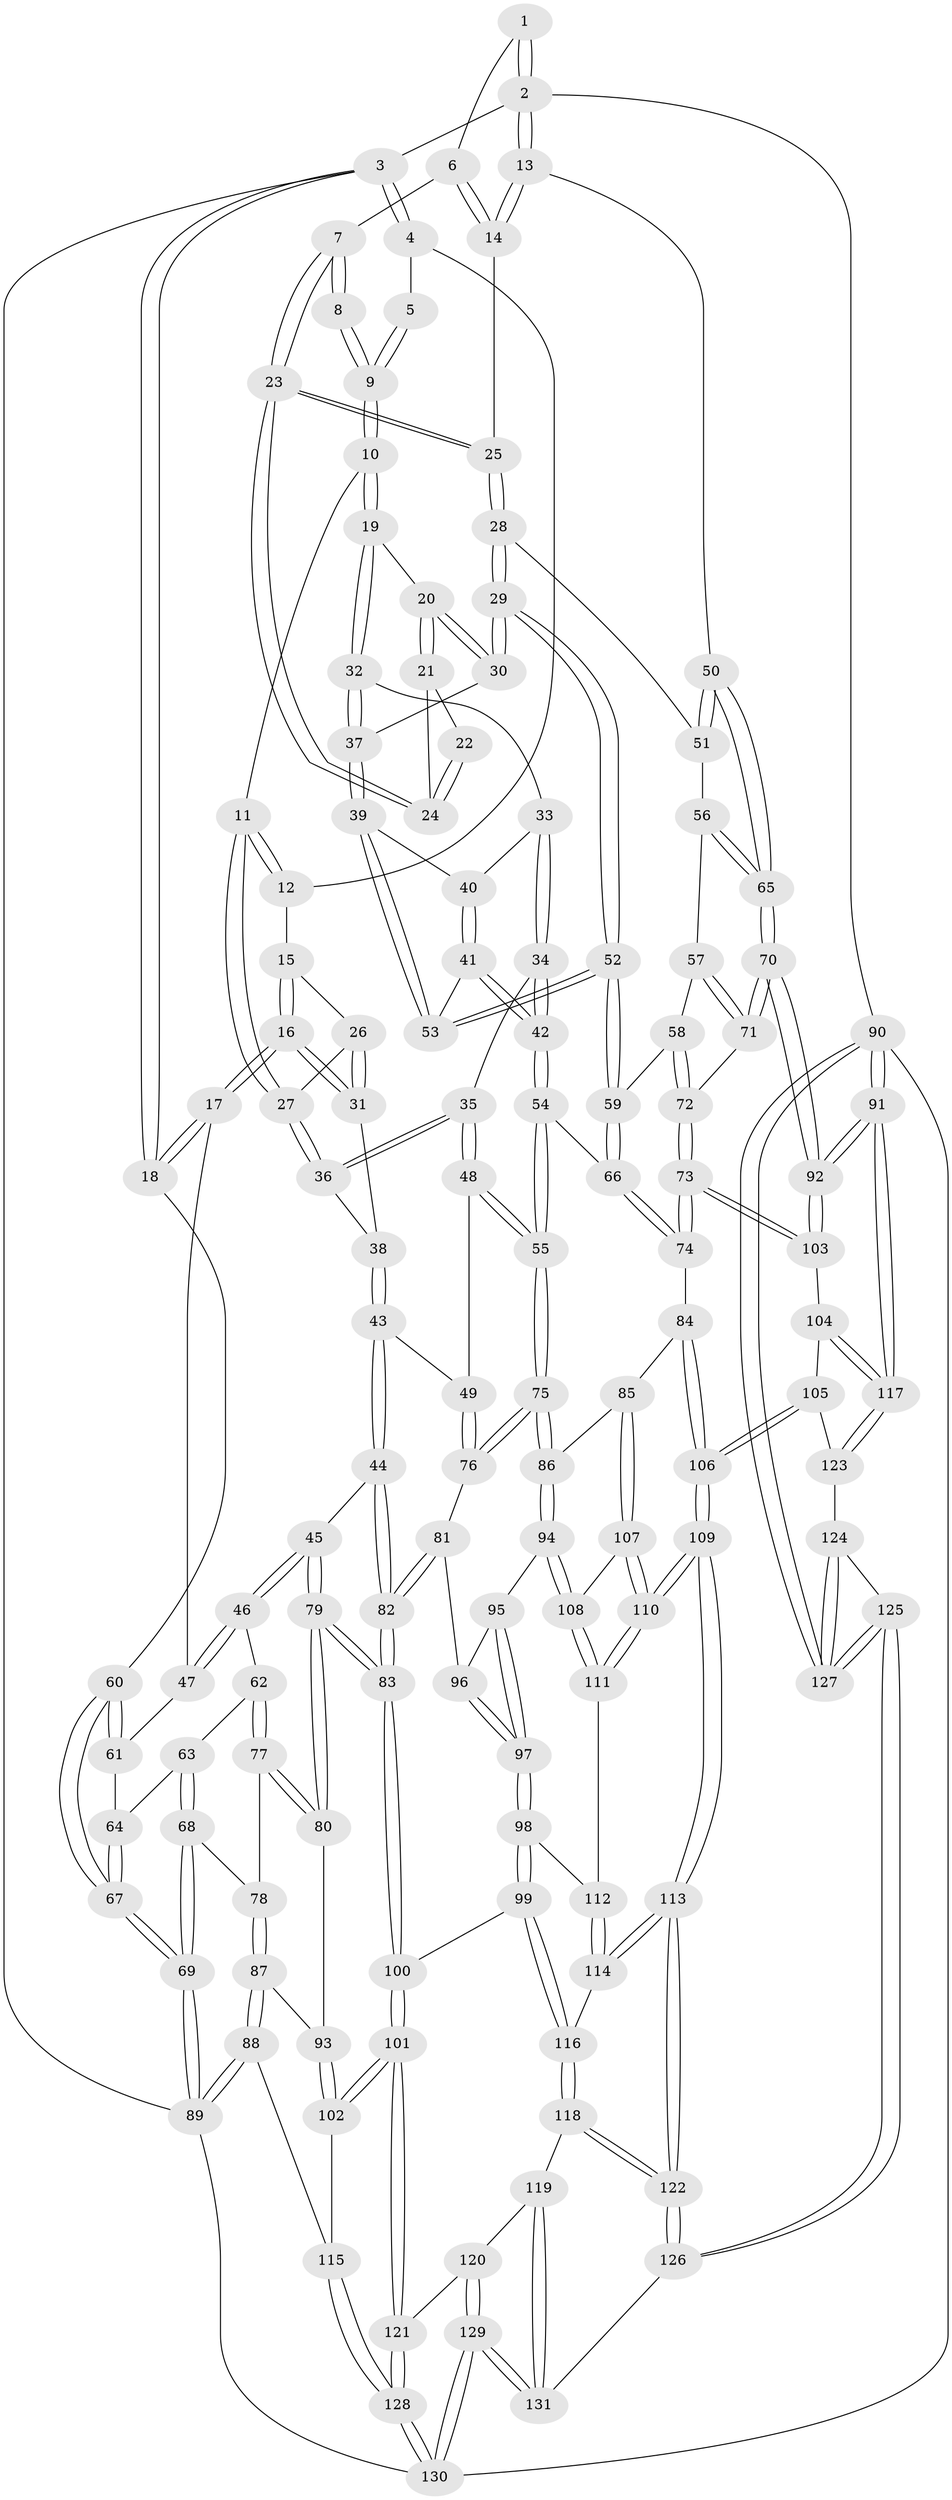 // Generated by graph-tools (version 1.1) at 2025/03/03/09/25 03:03:19]
// undirected, 131 vertices, 324 edges
graph export_dot {
graph [start="1"]
  node [color=gray90,style=filled];
  1 [pos="+0.9596519108090705+0"];
  2 [pos="+1+0"];
  3 [pos="+0+0"];
  4 [pos="+0.16277600800240682+0"];
  5 [pos="+0.6168261506561279+0"];
  6 [pos="+0.8874821761241393+0"];
  7 [pos="+0.8039826954808101+0.08087832919725084"];
  8 [pos="+0.7746134935641799+0.0821663967570578"];
  9 [pos="+0.6009059759258399+0"];
  10 [pos="+0.581514676512946+0.03924931024420066"];
  11 [pos="+0.45212800351952326+0.07955594953057193"];
  12 [pos="+0.2192825760749963+0"];
  13 [pos="+1+0.18190566653615486"];
  14 [pos="+0.9195884950485853+0.09847966497591339"];
  15 [pos="+0.2406048790792579+0"];
  16 [pos="+0.18312639265307346+0.1901597106165793"];
  17 [pos="+0.1660728084136552+0.20430420016625378"];
  18 [pos="+0+0"];
  19 [pos="+0.5868532483211425+0.0663410146048962"];
  20 [pos="+0.7176632494974176+0.16091901395192668"];
  21 [pos="+0.7370883019226449+0.1520283165413708"];
  22 [pos="+0.7642052270512765+0.10312246449891517"];
  23 [pos="+0.8412694631803179+0.1790530764821919"];
  24 [pos="+0.7925740392490332+0.16515054027372258"];
  25 [pos="+0.8706216131382375+0.2124252817840559"];
  26 [pos="+0.35421833339206393+0.12695315206627703"];
  27 [pos="+0.38169661103119173+0.14416866952742827"];
  28 [pos="+0.8709332567892895+0.21404051030736812"];
  29 [pos="+0.8401278642695685+0.2574948085800324"];
  30 [pos="+0.7192251063090576+0.19666691688479193"];
  31 [pos="+0.20889360531293902+0.1924032060917468"];
  32 [pos="+0.5834010690174457+0.09049818839556464"];
  33 [pos="+0.5495530504037855+0.16676406873480687"];
  34 [pos="+0.490037157250405+0.24243237111584612"];
  35 [pos="+0.4647385032705071+0.24907024587853172"];
  36 [pos="+0.38303752204397823+0.1593343401500659"];
  37 [pos="+0.6678665034301933+0.26183927312012345"];
  38 [pos="+0.31991457674102797+0.22951641149263277"];
  39 [pos="+0.6663793991413539+0.27190663301949575"];
  40 [pos="+0.5793352025185713+0.21348955329330702"];
  41 [pos="+0.6065413389964749+0.3223381191959437"];
  42 [pos="+0.602232181104673+0.32702225917336253"];
  43 [pos="+0.33651718560905486+0.3687773071110581"];
  44 [pos="+0.3282539500527384+0.37318071256913554"];
  45 [pos="+0.31700206894652583+0.37717695126262113"];
  46 [pos="+0.2913024761775677+0.3743740349323506"];
  47 [pos="+0.15053845225142146+0.23797604606822004"];
  48 [pos="+0.4016468000042982+0.3610144511453891"];
  49 [pos="+0.3926214652780517+0.3654067153080609"];
  50 [pos="+1+0.1824769981738398"];
  51 [pos="+1+0.23797885135032842"];
  52 [pos="+0.8134522579121525+0.3393099968216437"];
  53 [pos="+0.6663529499372813+0.27287899787196"];
  54 [pos="+0.5932225709516272+0.393070979908733"];
  55 [pos="+0.5765568229904791+0.4115444547758551"];
  56 [pos="+0.9468454570307213+0.3535653409146917"];
  57 [pos="+0.9081363016793959+0.3868442166016166"];
  58 [pos="+0.8549422649541091+0.3751686191598402"];
  59 [pos="+0.8156900642300451+0.3519089791275222"];
  60 [pos="+0+0.1071899887520017"];
  61 [pos="+0.13589276551026389+0.24682914475442974"];
  62 [pos="+0.2057331191366179+0.4217281787463422"];
  63 [pos="+0.10701973289460594+0.38167489940626026"];
  64 [pos="+0.08408937463973971+0.34189005515599513"];
  65 [pos="+1+0.3912736823727935"];
  66 [pos="+0.7544929417413797+0.4183349328951374"];
  67 [pos="+0+0.39338316599023315"];
  68 [pos="+0.0893811279315945+0.4605183639237762"];
  69 [pos="+0+0.4314216090154439"];
  70 [pos="+1+0.4953952332303855"];
  71 [pos="+1+0.4977995542220924"];
  72 [pos="+0.8734018726889032+0.595800962598724"];
  73 [pos="+0.868996785919902+0.6008841358744923"];
  74 [pos="+0.7452918910034821+0.5385991421587529"];
  75 [pos="+0.568824335489956+0.5226234891612751"];
  76 [pos="+0.45264319683966386+0.5186566881670557"];
  77 [pos="+0.17684439615569483+0.5103989413818502"];
  78 [pos="+0.09238140524925942+0.46804933969367607"];
  79 [pos="+0.28617828171840687+0.5814216025004472"];
  80 [pos="+0.18461076116738742+0.5421181539518372"];
  81 [pos="+0.42925025943280937+0.5374557053606818"];
  82 [pos="+0.39319218893262126+0.5481157426840793"];
  83 [pos="+0.3061160294857103+0.607178298725268"];
  84 [pos="+0.6883303119893073+0.5631908683156771"];
  85 [pos="+0.6025641189738179+0.5552789606607922"];
  86 [pos="+0.5804743254105043+0.5417802997394457"];
  87 [pos="+0.009684039485774931+0.617043931612981"];
  88 [pos="+0+0.7133827512696957"];
  89 [pos="+0+0.7129500977342671"];
  90 [pos="+1+1"];
  91 [pos="+1+1"];
  92 [pos="+1+0.6900792338987803"];
  93 [pos="+0.159778730404564+0.5614808661698598"];
  94 [pos="+0.5165825642107819+0.6169712380326622"];
  95 [pos="+0.5027238759022831+0.6267871098055815"];
  96 [pos="+0.4415436468989145+0.5746693502146335"];
  97 [pos="+0.4410055418343935+0.6927975555721153"];
  98 [pos="+0.43744658901712746+0.6983596465594769"];
  99 [pos="+0.3991191911373969+0.7280984300954025"];
  100 [pos="+0.31728512953803717+0.7127677606483308"];
  101 [pos="+0.21561816935926753+0.7967972411372477"];
  102 [pos="+0.18590869172217378+0.7917873791652075"];
  103 [pos="+0.8750997306228331+0.6719106738512505"];
  104 [pos="+0.8633580363865521+0.7040621543688834"];
  105 [pos="+0.8156594109578429+0.7542395777199966"];
  106 [pos="+0.7186361399701813+0.7866135890670757"];
  107 [pos="+0.6030634173054705+0.618674587342455"];
  108 [pos="+0.5509219741472474+0.679394264275883"];
  109 [pos="+0.67664957133981+0.8187156937306471"];
  110 [pos="+0.6321169405109487+0.7530963940919377"];
  111 [pos="+0.549052645498228+0.7020977475480317"];
  112 [pos="+0.5404305836636009+0.7025976981119073"];
  113 [pos="+0.6720312831992599+0.8278917036481578"];
  114 [pos="+0.5165660247220453+0.784176309588928"];
  115 [pos="+0.09643014485626217+0.7886849155698265"];
  116 [pos="+0.42935976924704766+0.765884631051782"];
  117 [pos="+1+0.915468901970408"];
  118 [pos="+0.431649468196609+0.7800887332447941"];
  119 [pos="+0.4397885135758754+0.90957609656459"];
  120 [pos="+0.2276349136714656+0.8164574367049412"];
  121 [pos="+0.21584180804847017+0.7973759930033218"];
  122 [pos="+0.6495699653817443+0.9710989623666378"];
  123 [pos="+0.8690737414241066+0.8357290960214384"];
  124 [pos="+0.8695031524943968+0.87233737210835"];
  125 [pos="+0.694718400286161+1"];
  126 [pos="+0.6321468319673731+1"];
  127 [pos="+1+1"];
  128 [pos="+0.07414306752436493+1"];
  129 [pos="+0.37886645271596525+1"];
  130 [pos="+0.04572011232773231+1"];
  131 [pos="+0.5269626188269729+1"];
  1 -- 2;
  1 -- 2;
  1 -- 6;
  2 -- 3;
  2 -- 13;
  2 -- 13;
  2 -- 90;
  3 -- 4;
  3 -- 4;
  3 -- 18;
  3 -- 18;
  3 -- 89;
  4 -- 5;
  4 -- 12;
  5 -- 9;
  5 -- 9;
  6 -- 7;
  6 -- 14;
  6 -- 14;
  7 -- 8;
  7 -- 8;
  7 -- 23;
  7 -- 23;
  8 -- 9;
  8 -- 9;
  9 -- 10;
  9 -- 10;
  10 -- 11;
  10 -- 19;
  10 -- 19;
  11 -- 12;
  11 -- 12;
  11 -- 27;
  11 -- 27;
  12 -- 15;
  13 -- 14;
  13 -- 14;
  13 -- 50;
  14 -- 25;
  15 -- 16;
  15 -- 16;
  15 -- 26;
  16 -- 17;
  16 -- 17;
  16 -- 31;
  16 -- 31;
  17 -- 18;
  17 -- 18;
  17 -- 47;
  18 -- 60;
  19 -- 20;
  19 -- 32;
  19 -- 32;
  20 -- 21;
  20 -- 21;
  20 -- 30;
  20 -- 30;
  21 -- 22;
  21 -- 24;
  22 -- 24;
  22 -- 24;
  23 -- 24;
  23 -- 24;
  23 -- 25;
  23 -- 25;
  25 -- 28;
  25 -- 28;
  26 -- 27;
  26 -- 31;
  26 -- 31;
  27 -- 36;
  27 -- 36;
  28 -- 29;
  28 -- 29;
  28 -- 51;
  29 -- 30;
  29 -- 30;
  29 -- 52;
  29 -- 52;
  30 -- 37;
  31 -- 38;
  32 -- 33;
  32 -- 37;
  32 -- 37;
  33 -- 34;
  33 -- 34;
  33 -- 40;
  34 -- 35;
  34 -- 42;
  34 -- 42;
  35 -- 36;
  35 -- 36;
  35 -- 48;
  35 -- 48;
  36 -- 38;
  37 -- 39;
  37 -- 39;
  38 -- 43;
  38 -- 43;
  39 -- 40;
  39 -- 53;
  39 -- 53;
  40 -- 41;
  40 -- 41;
  41 -- 42;
  41 -- 42;
  41 -- 53;
  42 -- 54;
  42 -- 54;
  43 -- 44;
  43 -- 44;
  43 -- 49;
  44 -- 45;
  44 -- 82;
  44 -- 82;
  45 -- 46;
  45 -- 46;
  45 -- 79;
  45 -- 79;
  46 -- 47;
  46 -- 47;
  46 -- 62;
  47 -- 61;
  48 -- 49;
  48 -- 55;
  48 -- 55;
  49 -- 76;
  49 -- 76;
  50 -- 51;
  50 -- 51;
  50 -- 65;
  50 -- 65;
  51 -- 56;
  52 -- 53;
  52 -- 53;
  52 -- 59;
  52 -- 59;
  54 -- 55;
  54 -- 55;
  54 -- 66;
  55 -- 75;
  55 -- 75;
  56 -- 57;
  56 -- 65;
  56 -- 65;
  57 -- 58;
  57 -- 71;
  57 -- 71;
  58 -- 59;
  58 -- 72;
  58 -- 72;
  59 -- 66;
  59 -- 66;
  60 -- 61;
  60 -- 61;
  60 -- 67;
  60 -- 67;
  61 -- 64;
  62 -- 63;
  62 -- 77;
  62 -- 77;
  63 -- 64;
  63 -- 68;
  63 -- 68;
  64 -- 67;
  64 -- 67;
  65 -- 70;
  65 -- 70;
  66 -- 74;
  66 -- 74;
  67 -- 69;
  67 -- 69;
  68 -- 69;
  68 -- 69;
  68 -- 78;
  69 -- 89;
  69 -- 89;
  70 -- 71;
  70 -- 71;
  70 -- 92;
  70 -- 92;
  71 -- 72;
  72 -- 73;
  72 -- 73;
  73 -- 74;
  73 -- 74;
  73 -- 103;
  73 -- 103;
  74 -- 84;
  75 -- 76;
  75 -- 76;
  75 -- 86;
  75 -- 86;
  76 -- 81;
  77 -- 78;
  77 -- 80;
  77 -- 80;
  78 -- 87;
  78 -- 87;
  79 -- 80;
  79 -- 80;
  79 -- 83;
  79 -- 83;
  80 -- 93;
  81 -- 82;
  81 -- 82;
  81 -- 96;
  82 -- 83;
  82 -- 83;
  83 -- 100;
  83 -- 100;
  84 -- 85;
  84 -- 106;
  84 -- 106;
  85 -- 86;
  85 -- 107;
  85 -- 107;
  86 -- 94;
  86 -- 94;
  87 -- 88;
  87 -- 88;
  87 -- 93;
  88 -- 89;
  88 -- 89;
  88 -- 115;
  89 -- 130;
  90 -- 91;
  90 -- 91;
  90 -- 127;
  90 -- 127;
  90 -- 130;
  91 -- 92;
  91 -- 92;
  91 -- 117;
  91 -- 117;
  92 -- 103;
  92 -- 103;
  93 -- 102;
  93 -- 102;
  94 -- 95;
  94 -- 108;
  94 -- 108;
  95 -- 96;
  95 -- 97;
  95 -- 97;
  96 -- 97;
  96 -- 97;
  97 -- 98;
  97 -- 98;
  98 -- 99;
  98 -- 99;
  98 -- 112;
  99 -- 100;
  99 -- 116;
  99 -- 116;
  100 -- 101;
  100 -- 101;
  101 -- 102;
  101 -- 102;
  101 -- 121;
  101 -- 121;
  102 -- 115;
  103 -- 104;
  104 -- 105;
  104 -- 117;
  104 -- 117;
  105 -- 106;
  105 -- 106;
  105 -- 123;
  106 -- 109;
  106 -- 109;
  107 -- 108;
  107 -- 110;
  107 -- 110;
  108 -- 111;
  108 -- 111;
  109 -- 110;
  109 -- 110;
  109 -- 113;
  109 -- 113;
  110 -- 111;
  110 -- 111;
  111 -- 112;
  112 -- 114;
  112 -- 114;
  113 -- 114;
  113 -- 114;
  113 -- 122;
  113 -- 122;
  114 -- 116;
  115 -- 128;
  115 -- 128;
  116 -- 118;
  116 -- 118;
  117 -- 123;
  117 -- 123;
  118 -- 119;
  118 -- 122;
  118 -- 122;
  119 -- 120;
  119 -- 131;
  119 -- 131;
  120 -- 121;
  120 -- 129;
  120 -- 129;
  121 -- 128;
  121 -- 128;
  122 -- 126;
  122 -- 126;
  123 -- 124;
  124 -- 125;
  124 -- 127;
  124 -- 127;
  125 -- 126;
  125 -- 126;
  125 -- 127;
  125 -- 127;
  126 -- 131;
  128 -- 130;
  128 -- 130;
  129 -- 130;
  129 -- 130;
  129 -- 131;
  129 -- 131;
}
